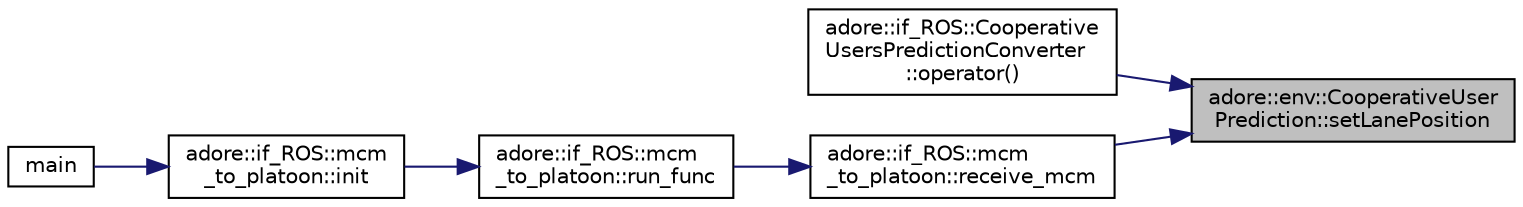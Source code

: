 digraph "adore::env::CooperativeUserPrediction::setLanePosition"
{
 // LATEX_PDF_SIZE
  edge [fontname="Helvetica",fontsize="10",labelfontname="Helvetica",labelfontsize="10"];
  node [fontname="Helvetica",fontsize="10",shape=record];
  rankdir="RL";
  Node1 [label="adore::env::CooperativeUser\lPrediction::setLanePosition",height=0.2,width=0.4,color="black", fillcolor="grey75", style="filled", fontcolor="black",tooltip=" "];
  Node1 -> Node2 [dir="back",color="midnightblue",fontsize="10",style="solid",fontname="Helvetica"];
  Node2 [label="adore::if_ROS::Cooperative\lUsersPredictionConverter\l::operator()",height=0.2,width=0.4,color="black", fillcolor="white", style="filled",URL="$structadore_1_1if__ROS_1_1CooperativeUsersPredictionConverter.html#afdd9ff9abfadb6641bb33746fefa0ebc",tooltip=" "];
  Node1 -> Node3 [dir="back",color="midnightblue",fontsize="10",style="solid",fontname="Helvetica"];
  Node3 [label="adore::if_ROS::mcm\l_to_platoon::receive_mcm",height=0.2,width=0.4,color="black", fillcolor="white", style="filled",URL="$classadore_1_1if__ROS_1_1mcm__to__platoon.html#a307269abe7ea5ed2a560058a5f967203",tooltip=" "];
  Node3 -> Node4 [dir="back",color="midnightblue",fontsize="10",style="solid",fontname="Helvetica"];
  Node4 [label="adore::if_ROS::mcm\l_to_platoon::run_func",height=0.2,width=0.4,color="black", fillcolor="white", style="filled",URL="$classadore_1_1if__ROS_1_1mcm__to__platoon.html#a1d2e6e46fe8dab9364ea1709dfb8de7e",tooltip=" "];
  Node4 -> Node5 [dir="back",color="midnightblue",fontsize="10",style="solid",fontname="Helvetica"];
  Node5 [label="adore::if_ROS::mcm\l_to_platoon::init",height=0.2,width=0.4,color="black", fillcolor="white", style="filled",URL="$classadore_1_1if__ROS_1_1mcm__to__platoon.html#aa273cb3d4051e4d8c74bfefef6fb190e",tooltip=" "];
  Node5 -> Node6 [dir="back",color="midnightblue",fontsize="10",style="solid",fontname="Helvetica"];
  Node6 [label="main",height=0.2,width=0.4,color="black", fillcolor="white", style="filled",URL="$mcm__to__platoon__node_8cpp.html#a3c04138a5bfe5d72780bb7e82a18e627",tooltip=" "];
}
